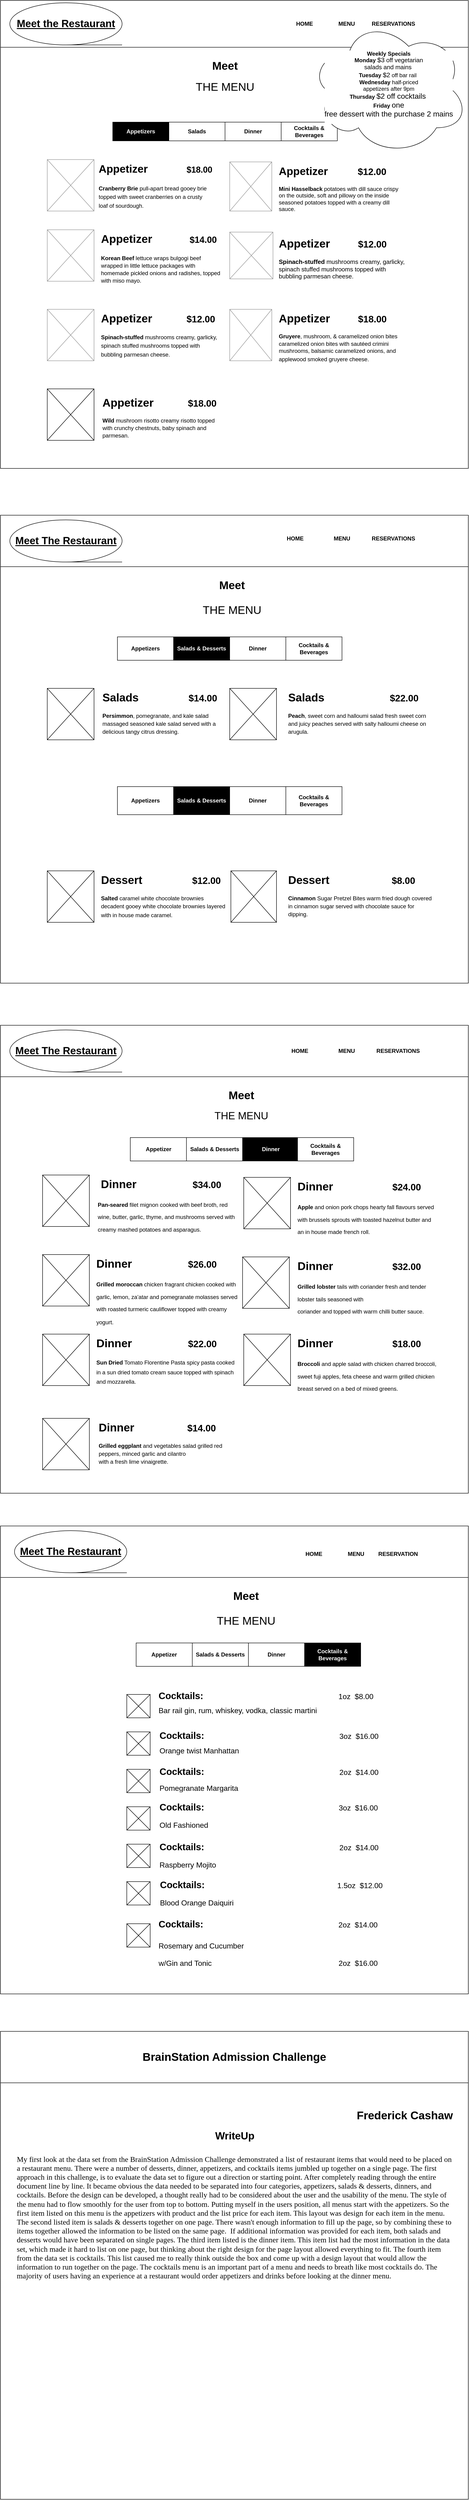 <mxfile version="14.6.3" type="github">
  <diagram id="01kE69etnI51sQNWm1VQ" name="Page-1">
    <mxGraphModel dx="1209" dy="643" grid="1" gridSize="10" guides="1" tooltips="1" connect="1" arrows="1" fold="1" page="1" pageScale="1" pageWidth="1100" pageHeight="1700" math="0" shadow="0">
      <root>
        <mxCell id="0" />
        <mxCell id="1" parent="0" />
        <mxCell id="VhDSC5Vx_hJPj3awZrOW-1" value="" style="whiteSpace=wrap;html=1;aspect=fixed;" vertex="1" parent="1">
          <mxGeometry x="70" y="80" width="1000" height="1000" as="geometry" />
        </mxCell>
        <mxCell id="VhDSC5Vx_hJPj3awZrOW-2" value="" style="rounded=0;whiteSpace=wrap;html=1;" vertex="1" parent="1">
          <mxGeometry x="70" y="80" width="1000" height="100" as="geometry" />
        </mxCell>
        <mxCell id="VhDSC5Vx_hJPj3awZrOW-3" value="&lt;b&gt;&lt;font&gt;Appetizers&lt;/font&gt;&lt;/b&gt;" style="rounded=0;whiteSpace=wrap;html=1;labelBackgroundColor=#000000;labelBorderColor=none;fillColor=#000000;fontColor=#FFFFFF;" vertex="1" parent="1">
          <mxGeometry x="310" y="340" width="120" height="40" as="geometry" />
        </mxCell>
        <mxCell id="VhDSC5Vx_hJPj3awZrOW-4" value="&lt;b&gt;Salads&lt;/b&gt;" style="rounded=0;whiteSpace=wrap;html=1;" vertex="1" parent="1">
          <mxGeometry x="430" y="340" width="120" height="40" as="geometry" />
        </mxCell>
        <mxCell id="VhDSC5Vx_hJPj3awZrOW-5" value="&lt;b&gt;Dinner&lt;/b&gt;" style="rounded=0;whiteSpace=wrap;html=1;" vertex="1" parent="1">
          <mxGeometry x="550" y="340" width="120" height="40" as="geometry" />
        </mxCell>
        <mxCell id="VhDSC5Vx_hJPj3awZrOW-6" value="&lt;b&gt;Cocktails &amp;amp; Beverages&lt;/b&gt;" style="rounded=0;whiteSpace=wrap;html=1;" vertex="1" parent="1">
          <mxGeometry x="670" y="340" width="120" height="40" as="geometry" />
        </mxCell>
        <mxCell id="VhDSC5Vx_hJPj3awZrOW-7" value="&lt;font style=&quot;font-size: 22px&quot;&gt;&lt;b&gt;&lt;u&gt;Meet the Restaurant&lt;/u&gt;&lt;/b&gt;&lt;/font&gt;" style="shape=tapeData;whiteSpace=wrap;html=1;perimeter=ellipsePerimeter;" vertex="1" parent="1">
          <mxGeometry x="90" y="85" width="240" height="90" as="geometry" />
        </mxCell>
        <mxCell id="VhDSC5Vx_hJPj3awZrOW-8" value="HOME" style="text;html=1;strokeColor=none;fillColor=none;align=center;verticalAlign=middle;whiteSpace=wrap;rounded=0;fontStyle=1" vertex="1" parent="1">
          <mxGeometry x="700" y="120" width="40" height="20" as="geometry" />
        </mxCell>
        <mxCell id="VhDSC5Vx_hJPj3awZrOW-9" value="MENU" style="text;html=1;strokeColor=none;fillColor=none;align=center;verticalAlign=middle;whiteSpace=wrap;rounded=0;fontStyle=1" vertex="1" parent="1">
          <mxGeometry x="790" y="120" width="40" height="20" as="geometry" />
        </mxCell>
        <mxCell id="VhDSC5Vx_hJPj3awZrOW-10" value="RESERVATIONS" style="text;html=1;strokeColor=none;fillColor=none;align=center;verticalAlign=middle;whiteSpace=wrap;rounded=0;fontStyle=1" vertex="1" parent="1">
          <mxGeometry x="890" y="120" width="40" height="20" as="geometry" />
        </mxCell>
        <mxCell id="VhDSC5Vx_hJPj3awZrOW-11" value="" style="verticalLabelPosition=bottom;shadow=0;dashed=0;align=center;html=1;verticalAlign=top;strokeWidth=1;shape=mxgraph.mockup.graphics.simpleIcon;strokeColor=#999999;" vertex="1" parent="1">
          <mxGeometry x="170" y="420" width="100" height="110" as="geometry" />
        </mxCell>
        <mxCell id="VhDSC5Vx_hJPj3awZrOW-12" value="" style="verticalLabelPosition=bottom;shadow=0;dashed=0;align=center;html=1;verticalAlign=top;strokeWidth=1;shape=mxgraph.mockup.graphics.simpleIcon;strokeColor=#999999;" vertex="1" parent="1">
          <mxGeometry x="170" y="740" width="100" height="110" as="geometry" />
        </mxCell>
        <mxCell id="VhDSC5Vx_hJPj3awZrOW-13" value="" style="verticalLabelPosition=bottom;shadow=0;dashed=0;align=center;html=1;verticalAlign=top;strokeWidth=1;shape=mxgraph.mockup.graphics.simpleIcon;strokeColor=#999999;" vertex="1" parent="1">
          <mxGeometry x="170" y="570" width="100" height="110" as="geometry" />
        </mxCell>
        <mxCell id="VhDSC5Vx_hJPj3awZrOW-14" value="" style="verticalLabelPosition=bottom;shadow=0;dashed=0;align=center;html=1;verticalAlign=top;strokeWidth=1;shape=mxgraph.mockup.graphics.simpleIcon;strokeColor=#999999;" vertex="1" parent="1">
          <mxGeometry x="560" y="425" width="90" height="105" as="geometry" />
        </mxCell>
        <mxCell id="VhDSC5Vx_hJPj3awZrOW-15" value="" style="verticalLabelPosition=bottom;shadow=0;dashed=0;align=center;html=1;verticalAlign=top;strokeWidth=1;shape=mxgraph.mockup.graphics.simpleIcon;strokeColor=#999999;" vertex="1" parent="1">
          <mxGeometry x="560" y="575" width="92.5" height="100" as="geometry" />
        </mxCell>
        <mxCell id="VhDSC5Vx_hJPj3awZrOW-16" value="" style="verticalLabelPosition=bottom;shadow=0;dashed=0;align=center;html=1;verticalAlign=top;strokeWidth=1;shape=mxgraph.mockup.graphics.simpleIcon;strokeColor=#999999;" vertex="1" parent="1">
          <mxGeometry x="560" y="740" width="90" height="110" as="geometry" />
        </mxCell>
        <mxCell id="VhDSC5Vx_hJPj3awZrOW-17" value="&lt;h1&gt;Appetizer&amp;nbsp; &amp;nbsp; &amp;nbsp; &amp;nbsp; &amp;nbsp;&lt;font style=&quot;font-size: 20px&quot;&gt;$12.00&lt;/font&gt;&lt;/h1&gt;&lt;h1 style=&quot;font-size: 13px&quot;&gt;&lt;font style=&quot;font-size: 13px&quot;&gt;Spinach-stuffed&lt;span style=&quot;font-weight: normal&quot;&gt; mushrooms creamy, garlicky, spinach stuffed mushrooms topped with bubbling&amp;nbsp;&lt;/span&gt;&lt;/font&gt;&lt;span style=&quot;font-weight: normal&quot;&gt;parmesan cheese.&amp;nbsp;&lt;/span&gt;&lt;/h1&gt;" style="text;html=1;strokeColor=none;fillColor=none;spacing=5;spacingTop=-20;whiteSpace=wrap;overflow=hidden;rounded=0;" vertex="1" parent="1">
          <mxGeometry x="660" y="580" width="280" height="110" as="geometry" />
        </mxCell>
        <mxCell id="VhDSC5Vx_hJPj3awZrOW-18" value="&lt;h1&gt;&lt;span style=&quot;font-size: 23px&quot;&gt;Appetizer&amp;nbsp; &amp;nbsp; &amp;nbsp; &amp;nbsp; &amp;nbsp; &lt;/span&gt;&lt;font style=&quot;font-size: 20px&quot;&gt;$12.00&lt;/font&gt;&lt;span style=&quot;font-size: 23px&quot;&gt;&amp;nbsp; &amp;nbsp;&amp;nbsp;&lt;/span&gt;&lt;/h1&gt;&lt;span&gt;&lt;b&gt;Mini Hasselback &lt;/b&gt;potatoes with dill sauce crispy on the outside, soft and pillowy on the inside seasoned potatoes topped with a creamy dill sauce.&amp;nbsp;&amp;nbsp;&lt;/span&gt;" style="text;html=1;strokeColor=none;fillColor=none;spacing=5;spacingTop=-20;whiteSpace=wrap;overflow=hidden;rounded=0;" vertex="1" parent="1">
          <mxGeometry x="660" y="425" width="270" height="110" as="geometry" />
        </mxCell>
        <mxCell id="VhDSC5Vx_hJPj3awZrOW-19" value="&lt;h1&gt;Appetizer&amp;nbsp; &amp;nbsp; &amp;nbsp; &amp;nbsp; &amp;nbsp; &amp;nbsp;&amp;nbsp;&lt;font style=&quot;font-size: 19px&quot;&gt;$14.00&lt;/font&gt;&lt;/h1&gt;&lt;h1 style=&quot;line-height: 50%&quot;&gt;&lt;font style=&quot;font-size: 12px&quot;&gt;Korean Beef &lt;/font&gt;&lt;font style=&quot;font-size: 12px ; font-weight: normal&quot;&gt;lettuce wraps bulgogi beef wrapped in little lettuce packages with homemade pickled onions and radishes, topped with miso mayo.&amp;nbsp;&amp;nbsp;&lt;/font&gt;&lt;/h1&gt;" style="text;html=1;strokeColor=none;fillColor=none;spacing=5;spacingTop=-20;whiteSpace=wrap;overflow=hidden;rounded=0;" vertex="1" parent="1">
          <mxGeometry x="280" y="570" width="270" height="130" as="geometry" />
        </mxCell>
        <mxCell id="VhDSC5Vx_hJPj3awZrOW-20" value="&lt;h1&gt;&lt;span style=&quot;font-size: 23px&quot;&gt;Appetizer&amp;nbsp; &amp;nbsp; &amp;nbsp; &amp;nbsp; &amp;nbsp; &amp;nbsp; &amp;nbsp;&lt;/span&gt;&lt;font style=&quot;font-size: 18px&quot;&gt;$18.00&lt;/font&gt;&lt;span style=&quot;font-size: 23px&quot;&gt;&amp;nbsp;&amp;nbsp;&lt;/span&gt;&lt;/h1&gt;&lt;h1 style=&quot;line-height: 60%&quot;&gt;&lt;font style=&quot;font-size: 12px&quot;&gt;Cranberry&lt;/font&gt;&lt;font style=&quot;font-size: 12px&quot;&gt;&amp;nbsp;B&lt;/font&gt;&lt;span style=&quot;font-size: 12px&quot;&gt;rie&lt;/span&gt;&lt;span style=&quot;font-size: 12px ; font-weight: normal&quot;&gt; pull-apart bread gooey brie topped with sweet cranberries on a crusty loaf&amp;nbsp;&lt;/span&gt;&lt;font style=&quot;font-size: 12px ; font-weight: normal&quot;&gt;of sourdough.&lt;/font&gt;&lt;span style=&quot;font-size: 23px&quot;&gt;&amp;nbsp;&lt;/span&gt;&lt;/h1&gt;" style="text;html=1;strokeColor=none;fillColor=none;spacing=5;spacingTop=-20;whiteSpace=wrap;overflow=hidden;rounded=0;" vertex="1" parent="1">
          <mxGeometry x="275" y="420" width="265" height="110" as="geometry" />
        </mxCell>
        <mxCell id="VhDSC5Vx_hJPj3awZrOW-21" value="&lt;h1&gt;Appetizer&amp;nbsp; &amp;nbsp; &amp;nbsp; &amp;nbsp; &amp;nbsp; &amp;nbsp;&lt;font style=&quot;font-size: 20px&quot;&gt;$12.00&lt;/font&gt;&lt;/h1&gt;&lt;p class=&quot;MsoNormal&quot; style=&quot;margin-bottom: 0in ; line-height: 150%&quot;&gt;&lt;span style=&quot;line-height: 32%&quot;&gt;&lt;b&gt;Spinach-stuffed&lt;/b&gt;&amp;nbsp;&lt;/span&gt;&lt;span style=&quot;line-height: 32%&quot;&gt;mushrooms creamy, garlicky, spinach stuffed mushrooms topped with bubbling&amp;nbsp;&lt;/span&gt;&lt;span style=&quot;line-height: 32%&quot;&gt;parmesan cheese.&lt;/span&gt;&lt;font face=&quot;Menlo-Regular&quot; style=&quot;font-size: 12pt&quot;&gt;&lt;/font&gt;&lt;/p&gt;" style="text;html=1;strokeColor=none;fillColor=none;spacing=5;spacingTop=-20;whiteSpace=wrap;overflow=hidden;rounded=0;" vertex="1" parent="1">
          <mxGeometry x="280" y="740" width="260" height="110" as="geometry" />
        </mxCell>
        <mxCell id="VhDSC5Vx_hJPj3awZrOW-22" value="&lt;h1&gt;Appetizer&amp;nbsp; &amp;nbsp; &amp;nbsp; &amp;nbsp; &amp;nbsp;&lt;font style=&quot;font-size: 20px&quot;&gt;$18.00&lt;/font&gt;&lt;/h1&gt;&lt;p class=&quot;MsoNormal&quot; style=&quot;margin-bottom: 0in ; line-height: 130%&quot;&gt;&lt;span style=&quot;line-height: 102%&quot;&gt;&lt;b&gt;Gruyere&lt;/b&gt;,&amp;nbsp;&lt;/span&gt;&lt;span style=&quot;line-height: 102%&quot;&gt;mushroom, &amp;amp; caramelized onion bites caramelized onion bites with sautéed&amp;nbsp;&lt;/span&gt;&lt;span style=&quot;line-height: 102%&quot;&gt;crimini mushrooms, balsamic caramelized onions, and applewood smoked gruyere&amp;nbsp;&lt;/span&gt;&lt;span style=&quot;line-height: 102%&quot;&gt;cheese.&amp;nbsp;&lt;/span&gt;&lt;font face=&quot;Menlo-Regular&quot; style=&quot;font-size: 12pt&quot;&gt;&lt;/font&gt;&lt;/p&gt;" style="text;html=1;strokeColor=none;fillColor=none;spacing=5;spacingTop=-20;whiteSpace=wrap;overflow=hidden;rounded=0;" vertex="1" parent="1">
          <mxGeometry x="660" y="740" width="280" height="120" as="geometry" />
        </mxCell>
        <mxCell id="VhDSC5Vx_hJPj3awZrOW-25" value="&lt;h1&gt;Meet&lt;/h1&gt;&lt;p&gt;&lt;font style=&quot;font-size: 24px&quot;&gt;THE MENU&lt;/font&gt;&lt;/p&gt;" style="text;html=1;strokeColor=none;fillColor=none;spacing=5;spacingTop=-20;whiteSpace=wrap;overflow=hidden;rounded=0;align=center;" vertex="1" parent="1">
          <mxGeometry x="455" y="200" width="190" height="120" as="geometry" />
        </mxCell>
        <mxCell id="VhDSC5Vx_hJPj3awZrOW-26" value="&lt;h1&gt;Appetizer&amp;nbsp; &amp;nbsp; &amp;nbsp; &amp;nbsp; &amp;nbsp; &amp;nbsp;&lt;font style=&quot;font-size: 20px&quot;&gt;$18.00&lt;/font&gt;&lt;/h1&gt;&lt;p class=&quot;MsoNormal&quot; style=&quot;margin-bottom: 0in ; line-height: 132%&quot;&gt;&lt;b&gt;Wild&amp;nbsp;&lt;/b&gt;mushroom risotto creamy risotto topped with crunchy chestnuts, baby spinach and&lt;br&gt;parmesan.&lt;/p&gt;" style="text;html=1;strokeColor=none;fillColor=none;spacing=5;spacingTop=-20;whiteSpace=wrap;overflow=hidden;rounded=0;labelBackgroundColor=#FFFFFF;" vertex="1" parent="1">
          <mxGeometry x="282.5" y="920" width="265" height="120" as="geometry" />
        </mxCell>
        <mxCell id="VhDSC5Vx_hJPj3awZrOW-27" value="" style="verticalLabelPosition=bottom;shadow=0;dashed=0;align=center;html=1;verticalAlign=top;strokeWidth=1;shape=mxgraph.mockup.graphics.simpleIcon;labelBackgroundColor=#FFFFFF;" vertex="1" parent="1">
          <mxGeometry x="170" y="910" width="100" height="110" as="geometry" />
        </mxCell>
        <mxCell id="VhDSC5Vx_hJPj3awZrOW-28" value="" style="whiteSpace=wrap;html=1;aspect=fixed;labelBackgroundColor=#FFFFFF;" vertex="1" parent="1">
          <mxGeometry x="70" y="1180" width="1000" height="1000" as="geometry" />
        </mxCell>
        <mxCell id="VhDSC5Vx_hJPj3awZrOW-29" value="" style="rounded=0;whiteSpace=wrap;html=1;labelBackgroundColor=#FFFFFF;" vertex="1" parent="1">
          <mxGeometry x="70" y="1180" width="1000" height="110" as="geometry" />
        </mxCell>
        <mxCell id="VhDSC5Vx_hJPj3awZrOW-30" value="&lt;b&gt;Appetizers&lt;/b&gt;" style="rounded=0;whiteSpace=wrap;html=1;labelBackgroundColor=#FFFFFF;" vertex="1" parent="1">
          <mxGeometry x="320" y="1440" width="120" height="50" as="geometry" />
        </mxCell>
        <mxCell id="VhDSC5Vx_hJPj3awZrOW-31" value="&lt;b&gt;&lt;font&gt;Salads &amp;amp; Desserts&lt;/font&gt;&lt;/b&gt;" style="rounded=0;whiteSpace=wrap;html=1;labelBackgroundColor=#000000;fillColor=#000000;fontColor=#FFFFFF;" vertex="1" parent="1">
          <mxGeometry x="440" y="1440" width="120" height="50" as="geometry" />
        </mxCell>
        <mxCell id="VhDSC5Vx_hJPj3awZrOW-32" value="&lt;b&gt;Dinner&lt;/b&gt;" style="rounded=0;whiteSpace=wrap;html=1;labelBackgroundColor=#FFFFFF;" vertex="1" parent="1">
          <mxGeometry x="560" y="1440" width="120" height="50" as="geometry" />
        </mxCell>
        <mxCell id="VhDSC5Vx_hJPj3awZrOW-33" value="&lt;b&gt;Cocktails &amp;amp; Beverages&lt;/b&gt;" style="rounded=0;whiteSpace=wrap;html=1;labelBackgroundColor=#FFFFFF;" vertex="1" parent="1">
          <mxGeometry x="680" y="1440" width="120" height="50" as="geometry" />
        </mxCell>
        <mxCell id="VhDSC5Vx_hJPj3awZrOW-34" value="" style="verticalLabelPosition=bottom;shadow=0;dashed=0;align=center;html=1;verticalAlign=top;strokeWidth=1;shape=mxgraph.mockup.graphics.simpleIcon;labelBackgroundColor=#FFFFFF;" vertex="1" parent="1">
          <mxGeometry x="170" y="1550" width="100" height="110" as="geometry" />
        </mxCell>
        <mxCell id="VhDSC5Vx_hJPj3awZrOW-35" value="" style="verticalLabelPosition=bottom;shadow=0;dashed=0;align=center;html=1;verticalAlign=top;strokeWidth=1;shape=mxgraph.mockup.graphics.simpleIcon;labelBackgroundColor=#FFFFFF;" vertex="1" parent="1">
          <mxGeometry x="560" y="1550" width="100" height="110" as="geometry" />
        </mxCell>
        <mxCell id="VhDSC5Vx_hJPj3awZrOW-37" value="" style="verticalLabelPosition=bottom;shadow=0;dashed=0;align=center;html=1;verticalAlign=top;strokeWidth=1;shape=mxgraph.mockup.graphics.simpleIcon;labelBackgroundColor=#FFFFFF;" vertex="1" parent="1">
          <mxGeometry x="170" y="1940" width="100" height="110" as="geometry" />
        </mxCell>
        <mxCell id="VhDSC5Vx_hJPj3awZrOW-38" value="&lt;h1&gt;Salads&amp;nbsp; &amp;nbsp; &amp;nbsp; &amp;nbsp; &amp;nbsp; &amp;nbsp; &amp;nbsp; &amp;nbsp;&amp;nbsp;&lt;font style=&quot;font-size: 20px&quot;&gt;$14.00&lt;/font&gt;&lt;/h1&gt;&lt;p class=&quot;MsoNormal&quot; style=&quot;margin-bottom: 0in ; line-height: 142%&quot;&gt;&lt;b&gt;Persimmon&lt;/b&gt;, pomegranate, and kale salad massaged seasoned kale salad served with a&lt;br&gt;delicious tangy citrus dressing.&lt;/p&gt;" style="text;html=1;strokeColor=none;fillColor=none;spacing=5;spacingTop=-20;whiteSpace=wrap;overflow=hidden;rounded=0;labelBackgroundColor=#FFFFFF;fontColor=#000000;" vertex="1" parent="1">
          <mxGeometry x="282.5" y="1550" width="265" height="120" as="geometry" />
        </mxCell>
        <mxCell id="VhDSC5Vx_hJPj3awZrOW-39" value="&lt;h1&gt;Salads&amp;nbsp; &amp;nbsp; &amp;nbsp; &amp;nbsp; &amp;nbsp; &amp;nbsp; &amp;nbsp; &amp;nbsp; &amp;nbsp; &amp;nbsp; &amp;nbsp;&lt;font style=&quot;font-size: 20px&quot;&gt;$22.00&lt;/font&gt;&lt;/h1&gt;&lt;p class=&quot;MsoNormal&quot; style=&quot;margin-bottom: 0in ; line-height: 142%&quot;&gt;&lt;b&gt;Peach&lt;/b&gt;, sweet corn and halloumi salad fresh sweet corn and juicy peaches served with salty halloumi cheese on arugula.&lt;/p&gt;" style="text;html=1;strokeColor=none;fillColor=none;spacing=5;spacingTop=-20;whiteSpace=wrap;overflow=hidden;rounded=0;labelBackgroundColor=#FFFFFF;fontColor=#000000;" vertex="1" parent="1">
          <mxGeometry x="680" y="1550" width="317.5" height="120" as="geometry" />
        </mxCell>
        <mxCell id="VhDSC5Vx_hJPj3awZrOW-40" value="&lt;h1&gt;Dessert&amp;nbsp; &amp;nbsp; &amp;nbsp; &amp;nbsp; &amp;nbsp; &amp;nbsp; &amp;nbsp; &amp;nbsp;&amp;nbsp;&lt;font style=&quot;font-size: 20px&quot;&gt;$12.00&lt;/font&gt;&lt;/h1&gt;&lt;p class=&quot;MsoNormal&quot; style=&quot;margin-bottom: 0in ; line-height: 142%&quot;&gt;&lt;b&gt;Salted&amp;nbsp;&lt;/b&gt;caramel white chocolate brownies decadent gooey white chocolate brownies layered with in house made caramel.&amp;nbsp;&lt;font face=&quot;Menlo-Regular&quot;&gt;&lt;span style=&quot;font-size: 12pt&quot;&gt;&lt;/span&gt;&lt;/font&gt;&lt;/p&gt;" style="text;html=1;strokeColor=none;fillColor=none;spacing=5;spacingTop=-20;whiteSpace=wrap;overflow=hidden;rounded=0;labelBackgroundColor=#FFFFFF;fontColor=#000000;" vertex="1" parent="1">
          <mxGeometry x="280" y="1940" width="277.5" height="120" as="geometry" />
        </mxCell>
        <mxCell id="VhDSC5Vx_hJPj3awZrOW-41" value="&lt;b&gt;HOME&lt;/b&gt;" style="text;html=1;strokeColor=none;fillColor=none;align=center;verticalAlign=middle;whiteSpace=wrap;rounded=0;labelBackgroundColor=#FFFFFF;fontColor=#000000;" vertex="1" parent="1">
          <mxGeometry x="680" y="1220" width="40" height="20" as="geometry" />
        </mxCell>
        <mxCell id="VhDSC5Vx_hJPj3awZrOW-42" value="&lt;b&gt;MENU&lt;/b&gt;" style="text;html=1;strokeColor=none;fillColor=none;align=center;verticalAlign=middle;whiteSpace=wrap;rounded=0;labelBackgroundColor=#FFFFFF;fontColor=#000000;" vertex="1" parent="1">
          <mxGeometry x="780" y="1220" width="40" height="20" as="geometry" />
        </mxCell>
        <mxCell id="VhDSC5Vx_hJPj3awZrOW-43" value="&lt;b&gt;RESERVATIONS&lt;/b&gt;" style="text;html=1;strokeColor=none;fillColor=none;align=center;verticalAlign=middle;whiteSpace=wrap;rounded=0;labelBackgroundColor=#FFFFFF;fontColor=#000000;" vertex="1" parent="1">
          <mxGeometry x="890" y="1220" width="40" height="20" as="geometry" />
        </mxCell>
        <mxCell id="VhDSC5Vx_hJPj3awZrOW-45" value="&lt;font style=&quot;font-size: 22px&quot;&gt;&lt;b&gt;&lt;u&gt;Meet The Restaurant&lt;/u&gt;&lt;/b&gt;&lt;/font&gt;" style="shape=tapeData;whiteSpace=wrap;html=1;perimeter=ellipsePerimeter;labelBackgroundColor=#FFFFFF;" vertex="1" parent="1">
          <mxGeometry x="90" y="1190" width="240" height="90" as="geometry" />
        </mxCell>
        <mxCell id="VhDSC5Vx_hJPj3awZrOW-46" value="&lt;h1&gt;Meet&lt;/h1&gt;&lt;p style=&quot;font-size: 24px&quot;&gt;&lt;font style=&quot;font-size: 24px&quot;&gt;THE &lt;/font&gt;MENU&lt;/p&gt;" style="text;html=1;spacing=5;spacingTop=-20;whiteSpace=wrap;overflow=hidden;rounded=0;labelBackgroundColor=#FFFFFF;align=center;" vertex="1" parent="1">
          <mxGeometry x="470" y="1310" width="190" height="120" as="geometry" />
        </mxCell>
        <mxCell id="VhDSC5Vx_hJPj3awZrOW-47" value="" style="verticalLabelPosition=bottom;shadow=0;dashed=0;align=center;html=1;verticalAlign=top;strokeWidth=1;shape=mxgraph.mockup.graphics.simpleIcon;labelBackgroundColor=#FFFFFF;" vertex="1" parent="1">
          <mxGeometry x="562.5" y="1940" width="97.5" height="110" as="geometry" />
        </mxCell>
        <mxCell id="VhDSC5Vx_hJPj3awZrOW-48" value="&lt;h1&gt;Dessert&amp;nbsp; &amp;nbsp; &amp;nbsp; &amp;nbsp; &amp;nbsp; &amp;nbsp; &amp;nbsp; &amp;nbsp; &amp;nbsp; &amp;nbsp; &lt;font style=&quot;font-size: 20px&quot;&gt;$8.00&lt;/font&gt;&lt;/h1&gt;&lt;p class=&quot;MsoNormal&quot; style=&quot;margin-bottom: 0in ; line-height: 142%&quot;&gt;&lt;b&gt;Cinnamon&lt;/b&gt; Sugar Pretzel Bites warm fried dough covered in cinnamon sugar served with chocolate sauce for dipping.&lt;/p&gt;" style="text;html=1;strokeColor=none;fillColor=none;spacing=5;spacingTop=-20;whiteSpace=wrap;overflow=hidden;rounded=0;labelBackgroundColor=#FFFFFF;" vertex="1" parent="1">
          <mxGeometry x="680" y="1940" width="320" height="120" as="geometry" />
        </mxCell>
        <mxCell id="VhDSC5Vx_hJPj3awZrOW-49" value="&lt;b&gt;Appetizers&lt;/b&gt;" style="rounded=0;whiteSpace=wrap;html=1;labelBackgroundColor=#FFFFFF;" vertex="1" parent="1">
          <mxGeometry x="320" y="1760" width="120" height="60" as="geometry" />
        </mxCell>
        <mxCell id="VhDSC5Vx_hJPj3awZrOW-50" value="&lt;font&gt;Salads &amp;amp; Desserts&lt;/font&gt;" style="rounded=0;whiteSpace=wrap;html=1;labelBackgroundColor=#000000;fillColor=#000000;fontColor=#FFFFFF;fontStyle=1" vertex="1" parent="1">
          <mxGeometry x="440" y="1760" width="120" height="60" as="geometry" />
        </mxCell>
        <mxCell id="VhDSC5Vx_hJPj3awZrOW-51" value="&lt;b&gt;Dinner&lt;/b&gt;" style="rounded=0;whiteSpace=wrap;html=1;labelBackgroundColor=#FFFFFF;" vertex="1" parent="1">
          <mxGeometry x="560" y="1760" width="120" height="60" as="geometry" />
        </mxCell>
        <mxCell id="VhDSC5Vx_hJPj3awZrOW-52" value="&lt;b&gt;Cocktails &amp;amp; Beverages&lt;/b&gt;" style="rounded=0;whiteSpace=wrap;html=1;labelBackgroundColor=#FFFFFF;" vertex="1" parent="1">
          <mxGeometry x="680" y="1760" width="120" height="60" as="geometry" />
        </mxCell>
        <mxCell id="VhDSC5Vx_hJPj3awZrOW-53" value="" style="whiteSpace=wrap;html=1;aspect=fixed;labelBackgroundColor=#000000;" vertex="1" parent="1">
          <mxGeometry x="70" y="2270" width="1000" height="1000" as="geometry" />
        </mxCell>
        <mxCell id="VhDSC5Vx_hJPj3awZrOW-54" value="" style="rounded=0;whiteSpace=wrap;html=1;labelBackgroundColor=#000000;" vertex="1" parent="1">
          <mxGeometry x="70" y="2270" width="1000" height="110" as="geometry" />
        </mxCell>
        <mxCell id="VhDSC5Vx_hJPj3awZrOW-56" value="HOME" style="text;html=1;align=center;verticalAlign=middle;whiteSpace=wrap;rounded=0;labelBackgroundColor=#FFFFFF;fontStyle=1" vertex="1" parent="1">
          <mxGeometry x="690" y="2315" width="40" height="20" as="geometry" />
        </mxCell>
        <mxCell id="VhDSC5Vx_hJPj3awZrOW-57" value="MENU" style="text;html=1;strokeColor=none;fillColor=none;align=center;verticalAlign=middle;whiteSpace=wrap;rounded=0;labelBackgroundColor=#FFFFFF;fontStyle=1" vertex="1" parent="1">
          <mxGeometry x="790" y="2315" width="40" height="20" as="geometry" />
        </mxCell>
        <mxCell id="VhDSC5Vx_hJPj3awZrOW-58" value="RESERVATIONS" style="text;html=1;strokeColor=none;fillColor=none;align=center;verticalAlign=middle;whiteSpace=wrap;rounded=0;labelBackgroundColor=#FFFFFF;fontStyle=1" vertex="1" parent="1">
          <mxGeometry x="900" y="2315" width="40" height="20" as="geometry" />
        </mxCell>
        <mxCell id="VhDSC5Vx_hJPj3awZrOW-59" value="&lt;font style=&quot;font-size: 22px&quot;&gt;&lt;u&gt;&lt;b&gt;Meet The Restaurant&lt;/b&gt;&lt;/u&gt;&lt;/font&gt;" style="shape=tapeData;whiteSpace=wrap;html=1;perimeter=ellipsePerimeter;labelBackgroundColor=#FFFFFF;" vertex="1" parent="1">
          <mxGeometry x="90" y="2280" width="240" height="90" as="geometry" />
        </mxCell>
        <mxCell id="VhDSC5Vx_hJPj3awZrOW-60" value="&lt;b&gt;Appetizer&lt;/b&gt;" style="rounded=0;whiteSpace=wrap;html=1;labelBackgroundColor=#FFFFFF;" vertex="1" parent="1">
          <mxGeometry x="347.5" y="2510" width="120" height="50" as="geometry" />
        </mxCell>
        <mxCell id="VhDSC5Vx_hJPj3awZrOW-61" value="&lt;b&gt;Salads &amp;amp; Desserts&lt;/b&gt;" style="rounded=0;whiteSpace=wrap;html=1;labelBackgroundColor=#FFFFFF;" vertex="1" parent="1">
          <mxGeometry x="467.5" y="2510" width="120" height="50" as="geometry" />
        </mxCell>
        <mxCell id="VhDSC5Vx_hJPj3awZrOW-62" value="&lt;b&gt;&lt;font color=&quot;#ffffff&quot;&gt;Dinner&lt;/font&gt;&lt;/b&gt;" style="rounded=0;whiteSpace=wrap;html=1;labelBackgroundColor=#000000;fillColor=#000000;" vertex="1" parent="1">
          <mxGeometry x="587.5" y="2510" width="120" height="50" as="geometry" />
        </mxCell>
        <mxCell id="VhDSC5Vx_hJPj3awZrOW-63" value="&lt;b&gt;Cocktails &amp;amp; Beverages&lt;/b&gt;" style="rounded=0;whiteSpace=wrap;html=1;labelBackgroundColor=#FFFFFF;" vertex="1" parent="1">
          <mxGeometry x="705" y="2510" width="120" height="50" as="geometry" />
        </mxCell>
        <mxCell id="VhDSC5Vx_hJPj3awZrOW-64" value="" style="verticalLabelPosition=bottom;shadow=0;dashed=0;align=center;html=1;verticalAlign=top;strokeWidth=1;shape=mxgraph.mockup.graphics.simpleIcon;labelBackgroundColor=#FFFFFF;" vertex="1" parent="1">
          <mxGeometry x="160" y="2590" width="100" height="110" as="geometry" />
        </mxCell>
        <mxCell id="VhDSC5Vx_hJPj3awZrOW-65" value="" style="verticalLabelPosition=bottom;shadow=0;dashed=0;align=center;html=1;verticalAlign=top;strokeWidth=1;shape=mxgraph.mockup.graphics.simpleIcon;labelBackgroundColor=#FFFFFF;" vertex="1" parent="1">
          <mxGeometry x="590" y="2595" width="100" height="110" as="geometry" />
        </mxCell>
        <mxCell id="VhDSC5Vx_hJPj3awZrOW-66" value="" style="verticalLabelPosition=bottom;shadow=0;dashed=0;align=center;html=1;verticalAlign=top;strokeWidth=1;shape=mxgraph.mockup.graphics.simpleIcon;labelBackgroundColor=#FFFFFF;" vertex="1" parent="1">
          <mxGeometry x="160" y="2760" width="100" height="110" as="geometry" />
        </mxCell>
        <mxCell id="VhDSC5Vx_hJPj3awZrOW-67" value="" style="verticalLabelPosition=bottom;shadow=0;dashed=0;align=center;html=1;verticalAlign=top;strokeWidth=1;shape=mxgraph.mockup.graphics.simpleIcon;labelBackgroundColor=#FFFFFF;" vertex="1" parent="1">
          <mxGeometry x="587.5" y="2765" width="100" height="110" as="geometry" />
        </mxCell>
        <mxCell id="VhDSC5Vx_hJPj3awZrOW-68" value="" style="verticalLabelPosition=bottom;shadow=0;dashed=0;align=center;html=1;verticalAlign=top;strokeWidth=1;shape=mxgraph.mockup.graphics.simpleIcon;labelBackgroundColor=#FFFFFF;" vertex="1" parent="1">
          <mxGeometry x="160" y="2930" width="100" height="110" as="geometry" />
        </mxCell>
        <mxCell id="VhDSC5Vx_hJPj3awZrOW-69" value="" style="verticalLabelPosition=bottom;shadow=0;dashed=0;align=center;html=1;verticalAlign=top;strokeWidth=1;shape=mxgraph.mockup.graphics.simpleIcon;labelBackgroundColor=#FFFFFF;" vertex="1" parent="1">
          <mxGeometry x="590" y="2930" width="100" height="110" as="geometry" />
        </mxCell>
        <mxCell id="VhDSC5Vx_hJPj3awZrOW-70" value="&lt;h1&gt;Meet&lt;/h1&gt;&lt;p&gt;&lt;font style=&quot;font-size: 22px&quot;&gt;THE MENU&lt;/font&gt;&lt;/p&gt;" style="text;html=1;strokeColor=none;fillColor=none;spacing=5;spacingTop=-20;whiteSpace=wrap;overflow=hidden;rounded=0;labelBackgroundColor=#FFFFFF;fontColor=#000000;align=center;" vertex="1" parent="1">
          <mxGeometry x="490" y="2400" width="190" height="120" as="geometry" />
        </mxCell>
        <mxCell id="VhDSC5Vx_hJPj3awZrOW-71" value="&lt;p style=&quot;line-height: 90%&quot;&gt;&lt;/p&gt;&lt;h1&gt;&amp;nbsp;Dinner&amp;nbsp; &amp;nbsp; &amp;nbsp; &amp;nbsp; &amp;nbsp; &amp;nbsp; &amp;nbsp; &amp;nbsp; &amp;nbsp;&amp;nbsp;&lt;font style=&quot;font-size: 20px&quot;&gt;$34.00&lt;/font&gt;&lt;/h1&gt;&lt;h5 style=&quot;margin-bottom: 0in ; line-height: 20.0pt&quot;&gt;&lt;span style=&quot;line-height: 127%&quot;&gt;&lt;span style=&quot;line-height: 105%&quot;&gt;&lt;font style=&quot;font-size: 12px ; line-height: 107%&quot;&gt;Pan-seared &lt;span style=&quot;font-weight: normal&quot;&gt;filet mignon cooked with beef broth, red wine, butter, garlic, thyme, and mushrooms served with creamy mashed potatoes and asparagus.&lt;/span&gt;&lt;/font&gt;&lt;/span&gt;&lt;/span&gt;&lt;/h5&gt;&lt;p&gt;&lt;/p&gt;" style="text;html=1;strokeColor=none;fillColor=none;spacing=5;spacingTop=-20;whiteSpace=wrap;overflow=hidden;rounded=0;labelBackgroundColor=#FFFFFF;fontColor=#000000;" vertex="1" parent="1">
          <mxGeometry x="272.5" y="2590" width="310" height="140" as="geometry" />
        </mxCell>
        <mxCell id="VhDSC5Vx_hJPj3awZrOW-72" value="&lt;h1&gt;Dinner&amp;nbsp; &amp;nbsp; &amp;nbsp; &amp;nbsp; &amp;nbsp; &amp;nbsp; &amp;nbsp; &amp;nbsp; &amp;nbsp;&amp;nbsp;&lt;font style=&quot;font-size: 20px&quot;&gt;$26.00&lt;/font&gt;&lt;/h1&gt;&lt;p class=&quot;MsoNormal&quot; style=&quot;margin-bottom: 0in ; line-height: 20.0pt&quot;&gt;&lt;span style=&quot;line-height: 112%&quot;&gt;&lt;b&gt;Grilled moroccan&lt;/b&gt; chicken fragrant chicken cooked with garlic, lemon, za’atar and pomegranate molasses served with roasted turmeric cauliflower topped with creamy yogurt.&lt;/span&gt;&lt;span style=&quot;font-size: 12pt&quot;&gt;&lt;/span&gt;&lt;/p&gt;" style="text;html=1;strokeColor=none;fillColor=none;spacing=5;spacingTop=-20;whiteSpace=wrap;overflow=hidden;rounded=0;labelBackgroundColor=#FFFFFF;fontColor=#000000;" vertex="1" parent="1">
          <mxGeometry x="270" y="2760" width="310" height="160" as="geometry" />
        </mxCell>
        <mxCell id="VhDSC5Vx_hJPj3awZrOW-73" value="&lt;h1&gt;Dinner&amp;nbsp; &amp;nbsp; &amp;nbsp; &amp;nbsp; &amp;nbsp; &amp;nbsp; &amp;nbsp; &amp;nbsp; &amp;nbsp;&amp;nbsp;&lt;font style=&quot;font-size: 20px&quot;&gt;$22.00&lt;/font&gt;&lt;/h1&gt;&lt;p class=&quot;MsoNormal&quot; style=&quot;margin-bottom: 0in ; line-height: 172%&quot;&gt;&lt;b&gt;Sun Dried&lt;/b&gt; Tomato Florentine Pasta spicy pasta cooked in a sun dried tomato cream sauce topped with spinach and mozzarella.&lt;/p&gt;" style="text;html=1;strokeColor=none;fillColor=none;spacing=5;spacingTop=-20;whiteSpace=wrap;overflow=hidden;rounded=0;labelBackgroundColor=#FFFFFF;fontColor=#000000;" vertex="1" parent="1">
          <mxGeometry x="270" y="2930" width="307.5" height="140" as="geometry" />
        </mxCell>
        <mxCell id="VhDSC5Vx_hJPj3awZrOW-74" value="&lt;h1&gt;Dinner&amp;nbsp; &amp;nbsp; &amp;nbsp; &amp;nbsp; &amp;nbsp; &amp;nbsp; &amp;nbsp; &amp;nbsp; &amp;nbsp; &amp;nbsp;&lt;font style=&quot;font-size: 20px&quot;&gt;$24.00&lt;/font&gt;&lt;/h1&gt;&lt;p class=&quot;MsoNormal&quot; style=&quot;margin-bottom: 0in ; line-height: 20pt&quot;&gt;&lt;span style=&quot;line-height: 107%&quot;&gt;&lt;b&gt;Apple&lt;/b&gt; and onion pork chops hearty fall flavours served with brussels sprouts with toasted hazelnut butter and an in house made french roll.&lt;/span&gt;&lt;/p&gt;" style="text;html=1;strokeColor=none;fillColor=none;spacing=5;spacingTop=-20;whiteSpace=wrap;overflow=hidden;rounded=0;labelBackgroundColor=#FFFFFF;fontColor=#000000;" vertex="1" parent="1">
          <mxGeometry x="700" y="2595" width="300" height="135" as="geometry" />
        </mxCell>
        <mxCell id="VhDSC5Vx_hJPj3awZrOW-75" value="&lt;h1&gt;Dinner&amp;nbsp; &amp;nbsp; &amp;nbsp; &amp;nbsp; &amp;nbsp; &amp;nbsp; &amp;nbsp; &amp;nbsp; &amp;nbsp; &amp;nbsp;&lt;font style=&quot;font-size: 20px&quot;&gt;$32.00&lt;/font&gt;&lt;/h1&gt;&lt;p class=&quot;MsoNormal&quot; style=&quot;margin-bottom: 0in ; line-height: 20.0pt&quot;&gt;&lt;b&gt;Grilled lobster &lt;/b&gt;tails with coriander fresh and tender lobster tails seasoned with&lt;br&gt;coriander and topped with warm chilli butter sauce.&lt;/p&gt;" style="text;html=1;strokeColor=none;fillColor=none;spacing=5;spacingTop=-20;whiteSpace=wrap;overflow=hidden;rounded=0;labelBackgroundColor=#FFFFFF;fontColor=#000000;" vertex="1" parent="1">
          <mxGeometry x="700" y="2765" width="305" height="155" as="geometry" />
        </mxCell>
        <mxCell id="VhDSC5Vx_hJPj3awZrOW-76" value="&lt;h1&gt;Dinner&amp;nbsp; &amp;nbsp; &amp;nbsp; &amp;nbsp; &amp;nbsp; &amp;nbsp; &amp;nbsp; &amp;nbsp; &amp;nbsp; &amp;nbsp;&lt;font style=&quot;font-size: 20px&quot;&gt;$18.00&lt;/font&gt;&lt;/h1&gt;&lt;p class=&quot;MsoNormal&quot; style=&quot;margin-bottom: 0in ; line-height: 20.0pt&quot;&gt;&lt;font style=&quot;font-size: 12px ; line-height: 132%&quot;&gt;&lt;b&gt;Broccoli &lt;/b&gt;and apple salad with chicken charred broccoli, sweet fuji apples, feta cheese and warm grilled chicken breast served on a bed of mixed greens.&lt;/font&gt;&lt;/p&gt;" style="text;html=1;strokeColor=none;fillColor=none;spacing=5;spacingTop=-20;whiteSpace=wrap;overflow=hidden;rounded=0;labelBackgroundColor=#FFFFFF;fontColor=#000000;" vertex="1" parent="1">
          <mxGeometry x="700" y="2930" width="320" height="180" as="geometry" />
        </mxCell>
        <mxCell id="VhDSC5Vx_hJPj3awZrOW-78" value="&lt;h1&gt;Dinner&amp;nbsp; &amp;nbsp; &amp;nbsp; &amp;nbsp; &amp;nbsp; &amp;nbsp; &amp;nbsp; &amp;nbsp; &amp;nbsp;&lt;font style=&quot;font-size: 20px&quot;&gt;$14.00&lt;/font&gt;&lt;/h1&gt;&lt;p class=&quot;MsoNormal&quot; style=&quot;margin-bottom: 0in ; line-height: 142%&quot;&gt;&lt;b&gt;Grilled eggplant&lt;/b&gt; and vegetables salad grilled red peppers, minced garlic and cilantro&lt;br&gt;with a fresh lime vinaigrette.&lt;/p&gt;" style="text;html=1;spacing=5;spacingTop=-20;whiteSpace=wrap;overflow=hidden;rounded=0;labelBackgroundColor=#FFFFFF;" vertex="1" parent="1">
          <mxGeometry x="275" y="3110" width="315" height="120" as="geometry" />
        </mxCell>
        <mxCell id="VhDSC5Vx_hJPj3awZrOW-79" value="" style="verticalLabelPosition=bottom;shadow=0;dashed=0;align=center;html=1;verticalAlign=top;strokeWidth=1;shape=mxgraph.mockup.graphics.simpleIcon;labelBackgroundColor=#FFFFFF;" vertex="1" parent="1">
          <mxGeometry x="160" y="3110" width="100" height="110" as="geometry" />
        </mxCell>
        <mxCell id="VhDSC5Vx_hJPj3awZrOW-81" value="&lt;b&gt;Weekly Specials&lt;br&gt;Monday&amp;nbsp;&lt;/b&gt;&lt;span style=&quot;line-height: 107%&quot;&gt;&lt;font style=&quot;font-size: 14px&quot;&gt;$3&lt;/font&gt;&lt;span style=&quot;font-size: 13px&quot;&gt; off vegetarian&lt;/span&gt;&lt;br&gt;&lt;span style=&quot;font-size: 13px&quot;&gt;salads and mains&amp;nbsp;&lt;/span&gt;&lt;/span&gt;&lt;br&gt;&lt;b&gt;Tuesday&lt;/b&gt;&amp;nbsp;&lt;span style=&quot;line-height: 107%&quot;&gt;&lt;font style=&quot;font-size: 14px&quot;&gt;$2&lt;/font&gt;&lt;font style=&quot;font-size: 12px&quot;&gt; off bar rail&lt;/font&gt;&lt;/span&gt;&lt;span style=&quot;font-size: 12pt ; line-height: 107%&quot;&gt;&amp;nbsp;&lt;/span&gt;&lt;br&gt;&lt;b&gt;Wednesday&amp;nbsp;&lt;/b&gt;&lt;span style=&quot;line-height: 107%&quot;&gt;&lt;font style=&quot;font-size: 12px&quot;&gt;half-priced&lt;br&gt;appetizers after 9pm&lt;/font&gt;&lt;/span&gt;&lt;br&gt;&lt;b&gt;Thursday&lt;/b&gt;&amp;nbsp;&lt;span style=&quot;font-size: 12pt ; line-height: 107%&quot;&gt;$2 off cocktails&amp;nbsp;&lt;/span&gt;&lt;br&gt;&lt;b&gt;Friday&lt;/b&gt;&amp;nbsp;&lt;span style=&quot;font-size: 12pt&quot;&gt;one&lt;br&gt;free dessert with the purchase 2 mains&lt;/span&gt;&lt;p class=&quot;MsoNormal&quot; style=&quot;margin-bottom: 0in ; line-height: 20.0pt&quot;&gt;&lt;span style=&quot;font-size: 12pt&quot;&gt;&lt;/span&gt;&lt;/p&gt;" style="ellipse;shape=cloud;whiteSpace=wrap;html=1;labelBackgroundColor=#FFFFFF;" vertex="1" parent="1">
          <mxGeometry x="730" y="120" width="340" height="290" as="geometry" />
        </mxCell>
        <mxCell id="VhDSC5Vx_hJPj3awZrOW-83" value="" style="whiteSpace=wrap;html=1;aspect=fixed;labelBackgroundColor=#FFFFFF;" vertex="1" parent="1">
          <mxGeometry x="70" y="3340" width="1000" height="1000" as="geometry" />
        </mxCell>
        <mxCell id="VhDSC5Vx_hJPj3awZrOW-84" value="" style="rounded=0;whiteSpace=wrap;html=1;labelBackgroundColor=#FFFFFF;" vertex="1" parent="1">
          <mxGeometry x="70" y="3340" width="1000" height="110" as="geometry" />
        </mxCell>
        <mxCell id="VhDSC5Vx_hJPj3awZrOW-85" value="HOME" style="text;html=1;strokeColor=none;fillColor=none;align=center;verticalAlign=middle;whiteSpace=wrap;rounded=0;labelBackgroundColor=#FFFFFF;fontColor=#000000;fontStyle=1" vertex="1" parent="1">
          <mxGeometry x="720" y="3390" width="40" height="20" as="geometry" />
        </mxCell>
        <mxCell id="VhDSC5Vx_hJPj3awZrOW-86" value="MENU" style="text;html=1;strokeColor=none;fillColor=none;align=center;verticalAlign=middle;whiteSpace=wrap;rounded=0;labelBackgroundColor=#FFFFFF;fontColor=#000000;fontStyle=1" vertex="1" parent="1">
          <mxGeometry x="810" y="3390" width="40" height="20" as="geometry" />
        </mxCell>
        <mxCell id="VhDSC5Vx_hJPj3awZrOW-87" value="RESERVATION" style="text;html=1;strokeColor=none;fillColor=none;align=center;verticalAlign=middle;whiteSpace=wrap;rounded=0;labelBackgroundColor=#FFFFFF;fontColor=#000000;fontStyle=1" vertex="1" parent="1">
          <mxGeometry x="900" y="3390" width="40" height="20" as="geometry" />
        </mxCell>
        <mxCell id="VhDSC5Vx_hJPj3awZrOW-88" value="&lt;h1&gt;&lt;font style=&quot;font-size: 24px&quot;&gt;Meet&lt;/font&gt;&lt;/h1&gt;&lt;p style=&quot;font-size: 24px&quot;&gt;&lt;font style=&quot;font-size: 24px&quot;&gt;THE MENU&lt;/font&gt;&lt;/p&gt;" style="text;html=1;strokeColor=none;fillColor=none;spacing=5;spacingTop=-20;whiteSpace=wrap;overflow=hidden;rounded=0;labelBackgroundColor=#FFFFFF;fontColor=#000000;align=center;" vertex="1" parent="1">
          <mxGeometry x="500" y="3470" width="190" height="120" as="geometry" />
        </mxCell>
        <mxCell id="VhDSC5Vx_hJPj3awZrOW-89" value="Appetizer" style="rounded=0;whiteSpace=wrap;html=1;labelBackgroundColor=#FFFFFF;fontStyle=1" vertex="1" parent="1">
          <mxGeometry x="360" y="3590" width="120" height="50" as="geometry" />
        </mxCell>
        <mxCell id="VhDSC5Vx_hJPj3awZrOW-90" value="Salads &amp;amp; Desserts" style="rounded=0;whiteSpace=wrap;html=1;labelBackgroundColor=#FFFFFF;fontStyle=1" vertex="1" parent="1">
          <mxGeometry x="480" y="3590" width="120" height="50" as="geometry" />
        </mxCell>
        <mxCell id="VhDSC5Vx_hJPj3awZrOW-91" value="Dinner" style="rounded=0;whiteSpace=wrap;html=1;labelBackgroundColor=#FFFFFF;fontStyle=1" vertex="1" parent="1">
          <mxGeometry x="600" y="3590" width="120" height="50" as="geometry" />
        </mxCell>
        <mxCell id="VhDSC5Vx_hJPj3awZrOW-92" value="Cocktails &amp;amp; Beverages" style="rounded=0;whiteSpace=wrap;html=1;labelBackgroundColor=#000000;fontStyle=1;fontColor=#FFFFFF;fillColor=#000000;" vertex="1" parent="1">
          <mxGeometry x="720" y="3590" width="120" height="50" as="geometry" />
        </mxCell>
        <mxCell id="VhDSC5Vx_hJPj3awZrOW-93" value="&lt;font style=&quot;font-size: 22px&quot;&gt;&lt;b&gt;&lt;u&gt;Meet The Restaurant&lt;/u&gt;&lt;/b&gt;&lt;/font&gt;" style="shape=tapeData;whiteSpace=wrap;html=1;perimeter=ellipsePerimeter;labelBackgroundColor=#FFFFFF;" vertex="1" parent="1">
          <mxGeometry x="100" y="3350" width="240" height="90" as="geometry" />
        </mxCell>
        <mxCell id="VhDSC5Vx_hJPj3awZrOW-94" value="" style="verticalLabelPosition=bottom;shadow=0;dashed=0;align=center;html=1;verticalAlign=top;strokeWidth=1;shape=mxgraph.mockup.graphics.simpleIcon;labelBackgroundColor=#FFFFFF;" vertex="1" parent="1">
          <mxGeometry x="340" y="3700" width="50" height="50" as="geometry" />
        </mxCell>
        <mxCell id="VhDSC5Vx_hJPj3awZrOW-95" value="" style="verticalLabelPosition=bottom;shadow=0;dashed=0;align=center;html=1;verticalAlign=top;strokeWidth=1;shape=mxgraph.mockup.graphics.simpleIcon;labelBackgroundColor=#FFFFFF;" vertex="1" parent="1">
          <mxGeometry x="340" y="3780" width="50" height="50" as="geometry" />
        </mxCell>
        <mxCell id="VhDSC5Vx_hJPj3awZrOW-96" value="" style="verticalLabelPosition=bottom;shadow=0;dashed=0;align=center;html=1;verticalAlign=top;strokeWidth=1;shape=mxgraph.mockup.graphics.simpleIcon;labelBackgroundColor=#FFFFFF;" vertex="1" parent="1">
          <mxGeometry x="340" y="3860" width="50" height="50" as="geometry" />
        </mxCell>
        <mxCell id="VhDSC5Vx_hJPj3awZrOW-97" value="" style="verticalLabelPosition=bottom;shadow=0;dashed=0;align=center;html=1;verticalAlign=top;strokeWidth=1;shape=mxgraph.mockup.graphics.simpleIcon;labelBackgroundColor=#FFFFFF;" vertex="1" parent="1">
          <mxGeometry x="340" y="3940" width="50" height="50" as="geometry" />
        </mxCell>
        <mxCell id="VhDSC5Vx_hJPj3awZrOW-98" value="" style="verticalLabelPosition=bottom;shadow=0;dashed=0;align=center;html=1;verticalAlign=top;strokeWidth=1;shape=mxgraph.mockup.graphics.simpleIcon;labelBackgroundColor=#FFFFFF;" vertex="1" parent="1">
          <mxGeometry x="340" y="4020" width="50" height="50" as="geometry" />
        </mxCell>
        <mxCell id="VhDSC5Vx_hJPj3awZrOW-99" value="" style="verticalLabelPosition=bottom;shadow=0;dashed=0;align=center;html=1;verticalAlign=top;strokeWidth=1;shape=mxgraph.mockup.graphics.simpleIcon;labelBackgroundColor=#FFFFFF;" vertex="1" parent="1">
          <mxGeometry x="340" y="4100" width="50" height="50" as="geometry" />
        </mxCell>
        <mxCell id="VhDSC5Vx_hJPj3awZrOW-100" value="" style="verticalLabelPosition=bottom;shadow=0;dashed=0;align=center;html=1;verticalAlign=top;strokeWidth=1;shape=mxgraph.mockup.graphics.simpleIcon;labelBackgroundColor=#FFFFFF;" vertex="1" parent="1">
          <mxGeometry x="340" y="4190" width="50" height="50" as="geometry" />
        </mxCell>
        <mxCell id="VhDSC5Vx_hJPj3awZrOW-101" value="&lt;h1 style=&quot;font-size: 16px&quot;&gt;&lt;font style=&quot;font-size: 20px&quot;&gt;Cocktails:&amp;nbsp; &amp;nbsp; &amp;nbsp; &amp;nbsp; &amp;nbsp; &amp;nbsp; &amp;nbsp; &amp;nbsp; &amp;nbsp; &amp;nbsp; &amp;nbsp; &amp;nbsp; &amp;nbsp; &amp;nbsp; &amp;nbsp; &amp;nbsp; &amp;nbsp; &amp;nbsp; &amp;nbsp; &amp;nbsp; &amp;nbsp; &amp;nbsp; &amp;nbsp; &amp;nbsp; &amp;nbsp; &amp;nbsp; &lt;/font&gt;&lt;font style=&quot;font-size: 16px ; font-weight: normal&quot;&gt;1oz &amp;nbsp;$8.00&lt;/font&gt;&lt;/h1&gt;&lt;h1 style=&quot;font-size: 16px&quot;&gt;&lt;font style=&quot;font-size: 16px&quot;&gt;&lt;span style=&quot;font-weight: normal&quot;&gt;B&lt;/span&gt;&lt;/font&gt;&lt;span style=&quot;font-weight: normal&quot;&gt;&lt;font style=&quot;font-size: 16px&quot;&gt;ar rail gin, rum, whiskey, vodka, classic martini&lt;/font&gt;&lt;font style=&quot;font-size: 16px&quot;&gt;&amp;nbsp; &lt;/font&gt;&lt;/span&gt;&lt;span style=&quot;font-weight: normal&quot;&gt;&amp;nbsp;&lt;/span&gt; &amp;nbsp;&lt;/h1&gt;&lt;div&gt;&lt;br&gt;&lt;/div&gt;" style="text;html=1;strokeColor=none;fillColor=none;spacing=5;spacingTop=-30;whiteSpace=wrap;overflow=hidden;rounded=0;labelBackgroundColor=#FFFFFF;fontColor=#000000;" vertex="1" parent="1">
          <mxGeometry x="402.5" y="3700" width="490" height="50" as="geometry" />
        </mxCell>
        <mxCell id="VhDSC5Vx_hJPj3awZrOW-102" value="&lt;p style=&quot;line-height: 90%&quot;&gt;&lt;/p&gt;&lt;h1 style=&quot;font-size: 16px&quot;&gt;&lt;font style=&quot;font-size: 20px&quot;&gt;Cocktails:&amp;nbsp; &amp;nbsp; &amp;nbsp; &amp;nbsp; &amp;nbsp; &amp;nbsp; &amp;nbsp; &amp;nbsp; &amp;nbsp; &amp;nbsp; &amp;nbsp; &amp;nbsp; &amp;nbsp; &amp;nbsp; &amp;nbsp; &amp;nbsp; &amp;nbsp; &amp;nbsp; &amp;nbsp; &amp;nbsp; &amp;nbsp; &amp;nbsp; &amp;nbsp; &amp;nbsp; &amp;nbsp; &amp;nbsp;&amp;nbsp;&lt;/font&gt;&lt;font style=&quot;font-size: 16px ; font-weight: normal&quot;&gt;3oz&amp;nbsp; $16.00&lt;/font&gt;&lt;font style=&quot;font-size: 16px&quot;&gt;&amp;nbsp;&lt;/font&gt;&lt;/h1&gt;&lt;h1 style=&quot;font-size: 16px&quot;&gt;&lt;font style=&quot;font-size: 16px&quot;&gt;&lt;/font&gt;&lt;span style=&quot;font-weight: normal&quot;&gt;Orange twist Manhattan&lt;/span&gt;&amp;nbsp;&lt;/h1&gt;&lt;p&gt;&lt;/p&gt;" style="text;html=1;strokeColor=none;fillColor=none;spacing=5;spacingTop=-31;whiteSpace=wrap;overflow=hidden;rounded=0;labelBackgroundColor=#FFFFFF;fontColor=#000000;" vertex="1" parent="1">
          <mxGeometry x="405" y="3785" width="487.5" height="55" as="geometry" />
        </mxCell>
        <mxCell id="VhDSC5Vx_hJPj3awZrOW-104" value="&lt;h1&gt;&lt;font style=&quot;font-size: 20px&quot;&gt;Cocktails:&amp;nbsp; &amp;nbsp; &amp;nbsp; &amp;nbsp; &amp;nbsp; &amp;nbsp; &amp;nbsp; &amp;nbsp; &amp;nbsp; &amp;nbsp; &amp;nbsp; &amp;nbsp; &amp;nbsp; &amp;nbsp; &amp;nbsp; &amp;nbsp; &amp;nbsp; &amp;nbsp; &amp;nbsp; &amp;nbsp; &amp;nbsp; &amp;nbsp; &amp;nbsp; &amp;nbsp; &amp;nbsp; &amp;nbsp;&amp;nbsp;&lt;/font&gt;&lt;font style=&quot;font-size: 16px ; font-weight: normal&quot;&gt;2oz&amp;nbsp; $14.00&lt;/font&gt;&lt;/h1&gt;&lt;div&gt;&lt;font style=&quot;font-size: 16px ; line-height: 70%&quot;&gt;Pomegranate Margarita&lt;/font&gt;&lt;/div&gt;" style="text;html=1;strokeColor=none;fillColor=none;spacing=5;spacingTop=-36;whiteSpace=wrap;overflow=hidden;rounded=0;labelBackgroundColor=#FFFFFF;fontColor=#000000;" vertex="1" parent="1">
          <mxGeometry x="405" y="3860" width="515" height="60" as="geometry" />
        </mxCell>
        <mxCell id="VhDSC5Vx_hJPj3awZrOW-105" value="&lt;h1&gt;&lt;font style=&quot;font-size: 20px&quot;&gt;Cocktails:&lt;/font&gt;&lt;span style=&quot;font-size: 23px&quot;&gt;&amp;nbsp; &amp;nbsp; &amp;nbsp; &amp;nbsp; &amp;nbsp; &amp;nbsp; &amp;nbsp; &amp;nbsp; &amp;nbsp; &amp;nbsp; &amp;nbsp; &amp;nbsp; &amp;nbsp; &amp;nbsp; &amp;nbsp; &amp;nbsp; &amp;nbsp; &amp;nbsp; &amp;nbsp; &amp;nbsp; &amp;nbsp; &amp;nbsp; &amp;nbsp;&lt;/span&gt;&lt;font style=&quot;font-size: 16px ; font-weight: normal&quot;&gt;3oz&amp;nbsp; $16.00&lt;/font&gt;&lt;span style=&quot;font-size: 23px&quot;&gt;&amp;nbsp; &amp;nbsp; &amp;nbsp; &amp;nbsp; &amp;nbsp; &amp;nbsp;&amp;nbsp;&lt;/span&gt;&lt;/h1&gt;&lt;p class=&quot;MsoNormal&quot;&gt;&lt;span style=&quot;font-size: 12pt ; line-height: 107%&quot;&gt;Old Fashioned&amp;nbsp;&lt;/span&gt;&lt;/p&gt;" style="text;html=1;strokeColor=none;fillColor=none;spacing=5;spacingTop=-30;whiteSpace=wrap;overflow=hidden;rounded=0;labelBackgroundColor=#FFFFFF;fontColor=#000000;" vertex="1" parent="1">
          <mxGeometry x="405" y="3930" width="580" height="70" as="geometry" />
        </mxCell>
        <mxCell id="VhDSC5Vx_hJPj3awZrOW-106" value="&lt;h1&gt;&lt;font style=&quot;font-size: 20px&quot;&gt;Cocktails:&amp;nbsp; &amp;nbsp; &amp;nbsp; &amp;nbsp; &amp;nbsp; &amp;nbsp; &amp;nbsp; &amp;nbsp; &amp;nbsp; &amp;nbsp; &amp;nbsp; &amp;nbsp; &amp;nbsp; &amp;nbsp; &amp;nbsp; &amp;nbsp; &amp;nbsp; &amp;nbsp; &amp;nbsp; &amp;nbsp; &amp;nbsp; &amp;nbsp; &amp;nbsp; &amp;nbsp; &amp;nbsp; &amp;nbsp; &lt;/font&gt;&lt;font style=&quot;font-size: 16px ; font-weight: normal&quot;&gt;2oz&amp;nbsp; $14.00&lt;/font&gt;&lt;/h1&gt;&lt;p class=&quot;MsoNormal&quot;&gt;&lt;span style=&quot;font-size: 12pt ; line-height: 107%&quot;&gt;Raspberry Mojito&amp;nbsp;&lt;/span&gt;&lt;/p&gt;" style="text;html=1;strokeColor=none;fillColor=none;spacing=5;spacingTop=-30;whiteSpace=wrap;overflow=hidden;rounded=0;labelBackgroundColor=#FFFFFF;fontColor=#000000;" vertex="1" parent="1">
          <mxGeometry x="405" y="4015" width="567.5" height="60" as="geometry" />
        </mxCell>
        <mxCell id="VhDSC5Vx_hJPj3awZrOW-107" value="&lt;h1&gt;&lt;font style=&quot;font-size: 20px&quot;&gt;Cocktails:&amp;nbsp; &amp;nbsp; &amp;nbsp; &amp;nbsp; &amp;nbsp; &amp;nbsp; &amp;nbsp; &amp;nbsp; &amp;nbsp; &amp;nbsp; &amp;nbsp; &amp;nbsp; &amp;nbsp; &amp;nbsp; &amp;nbsp; &amp;nbsp; &amp;nbsp; &amp;nbsp; &amp;nbsp; &amp;nbsp; &amp;nbsp; &amp;nbsp; &amp;nbsp; &amp;nbsp; &amp;nbsp; &amp;nbsp;&lt;/font&gt;&lt;font style=&quot;font-size: 16px ; font-weight: normal&quot;&gt;1.5oz&amp;nbsp; $12.00&lt;/font&gt;&lt;/h1&gt;&lt;p class=&quot;MsoNormal&quot;&gt;&lt;span style=&quot;font-size: 12pt ; line-height: 107%&quot;&gt;Blood Orange Daiquiri&amp;nbsp;&lt;/span&gt;&lt;/p&gt;" style="text;html=1;strokeColor=none;fillColor=none;spacing=6;spacingTop=-30;whiteSpace=wrap;overflow=hidden;rounded=0;labelBackgroundColor=#FFFFFF;fontColor=#000000;" vertex="1" parent="1">
          <mxGeometry x="405" y="4095" width="577.5" height="60" as="geometry" />
        </mxCell>
        <mxCell id="VhDSC5Vx_hJPj3awZrOW-108" value="&lt;h1&gt;&lt;font style=&quot;font-size: 20px&quot;&gt;Cocktails:&amp;nbsp; &amp;nbsp; &amp;nbsp; &amp;nbsp; &amp;nbsp; &amp;nbsp; &amp;nbsp; &amp;nbsp; &amp;nbsp; &amp;nbsp; &amp;nbsp; &amp;nbsp; &amp;nbsp; &amp;nbsp; &amp;nbsp; &amp;nbsp; &amp;nbsp; &amp;nbsp; &amp;nbsp; &amp;nbsp; &amp;nbsp; &amp;nbsp; &amp;nbsp; &amp;nbsp; &amp;nbsp; &amp;nbsp; &lt;/font&gt;&lt;font style=&quot;font-size: 16px ; font-weight: normal&quot;&gt;2oz&amp;nbsp; $14.00&lt;/font&gt;&lt;font style=&quot;font-size: 20px&quot;&gt;&amp;nbsp; &amp;nbsp; &amp;nbsp;&amp;nbsp;&lt;/font&gt;&lt;/h1&gt;&lt;h1&gt;&lt;font style=&quot;font-size: 16px ; font-weight: normal&quot;&gt;Rosemary and Cucumber&lt;/font&gt;&lt;span style=&quot;font-size: 23px&quot;&gt;&amp;nbsp;&lt;/span&gt;&lt;/h1&gt;&lt;div&gt;&lt;p class=&quot;MsoNormal&quot;&gt;&lt;span style=&quot;font-size: 12pt ; line-height: 107%&quot;&gt;w/Gin and Tonic&amp;nbsp; &amp;nbsp; &amp;nbsp; &amp;nbsp; &amp;nbsp; &amp;nbsp; &amp;nbsp; &amp;nbsp; &amp;nbsp; &amp;nbsp; &amp;nbsp; &amp;nbsp; &amp;nbsp; &amp;nbsp; &amp;nbsp; &amp;nbsp; &amp;nbsp; &amp;nbsp; &amp;nbsp; &amp;nbsp; &amp;nbsp; &amp;nbsp; &amp;nbsp; &amp;nbsp; &amp;nbsp; &amp;nbsp; &amp;nbsp; &amp;nbsp; &amp;nbsp; &amp;nbsp; &amp;nbsp;&lt;/span&gt;&lt;span style=&quot;line-height: 107%&quot;&gt;&lt;font style=&quot;font-size: 16px&quot;&gt;2oz&amp;nbsp; $16.00&lt;/font&gt;&lt;/span&gt;&lt;/p&gt;&lt;/div&gt;" style="text;html=1;strokeColor=none;fillColor=none;spacing=5;spacingTop=-30;whiteSpace=wrap;overflow=hidden;rounded=0;labelBackgroundColor=#FFFFFF;fontColor=#000000;" vertex="1" parent="1">
          <mxGeometry x="402.5" y="4180" width="557.5" height="120" as="geometry" />
        </mxCell>
        <mxCell id="VhDSC5Vx_hJPj3awZrOW-109" value="" style="whiteSpace=wrap;html=1;aspect=fixed;labelBackgroundColor=#000000;" vertex="1" parent="1">
          <mxGeometry x="70" y="4420" width="1000" height="1000" as="geometry" />
        </mxCell>
        <mxCell id="VhDSC5Vx_hJPj3awZrOW-110" value="&lt;font style=&quot;font-size: 24px&quot;&gt;&lt;b&gt;BrainStation Admission Challenge&lt;/b&gt;&lt;/font&gt;" style="rounded=0;whiteSpace=wrap;html=1;labelBackgroundColor=#FFFFFF;" vertex="1" parent="1">
          <mxGeometry x="70" y="4420" width="1000" height="110" as="geometry" />
        </mxCell>
        <mxCell id="VhDSC5Vx_hJPj3awZrOW-112" value="&lt;h1 style=&quot;text-align: right&quot;&gt;Frederick Cashaw&lt;/h1&gt;&lt;div style=&quot;text-align: center&quot;&gt;&lt;b&gt;&lt;font style=&quot;font-size: 22px&quot;&gt;WriteUp&lt;/font&gt;&lt;/b&gt;&lt;/div&gt;&lt;div&gt;&lt;br&gt;&lt;/div&gt;&lt;p&gt;&lt;font face=&quot;Merriweather, serif&quot; size=&quot;1&quot;&gt;&lt;span style=&quot;letter-spacing: 0.093px ; font-size: 16px&quot;&gt;My first look at the data set from the BrainStation Admission Challenge demonstrated a list of restaurant items that would need to be placed on a restaurant menu. There were a number of desserts, dinner, appetizers, and cocktails items jumbled up together on a single page. The first approach in this challenge, is to evaluate the data set to figure out a direction or starting point. After completely reading through the entire document line by line. It became obvious the data needed to be separated&amp;nbsp;into four categories, appetizers, salads &amp;amp; desserts, dinners, and cocktails. Before the design can be developed, a thought really had to be considered about the user and the usability of the menu. The style of the menu had to flow smoothly for the user from top to bottom. Putting myself in the users position, all menus start with the appetizers. So the first item listed on this menu is the appetizers with product and the list price for each item. This layout was design for each item in the menu. The second listed item is salads &amp;amp; desserts together on one page. There wasn&#39;t enough information to fill up the page, so by combining&amp;nbsp;these to items together allowed the information to be listed on the same page.&amp;nbsp; If additional information was provided for each item, both salads and desserts would have been separated&amp;nbsp;on single pages. The third item listed is the dinner item. This item list had the most information in the data set, which made it hard to list on one page, but thinking about the right design for the page layout allowed everything to fit. The fourth item from the data set is cocktails. This list caused me to really think outside the box and come up with a design layout that would allow the information to run together on the page. The cocktails menu is an important part of a menu and needs to breath like most cocktails do. The majority of users having an experience&amp;nbsp;at a restaurant would order appetizers and drinks before looking at the dinner menu.&lt;/span&gt;&lt;/font&gt;&lt;/p&gt;" style="text;html=1;strokeColor=none;fillColor=none;spacing=5;spacingTop=-20;whiteSpace=wrap;overflow=hidden;rounded=0;labelBackgroundColor=#FFFFFF;" vertex="1" parent="1">
          <mxGeometry x="100" y="4580" width="940" height="750" as="geometry" />
        </mxCell>
      </root>
    </mxGraphModel>
  </diagram>
</mxfile>
